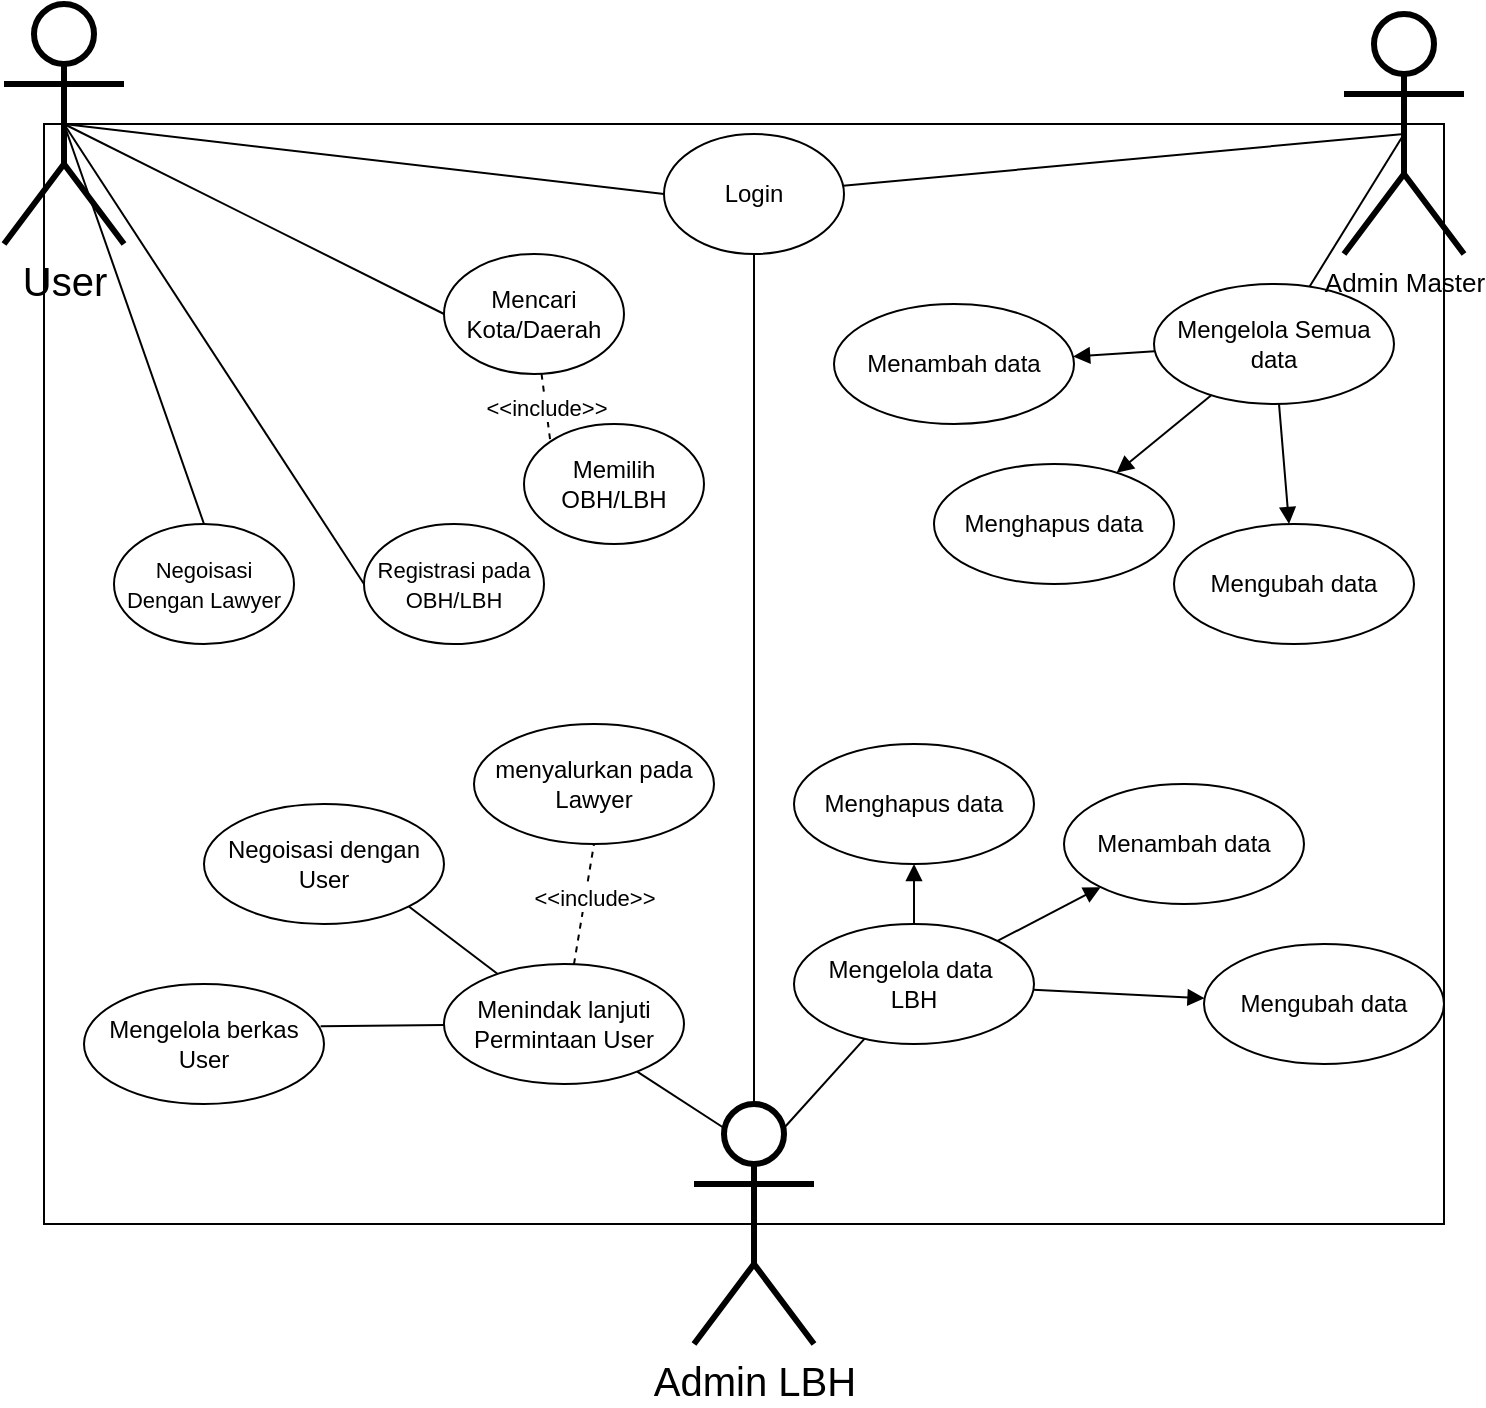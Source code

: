 <mxfile version="26.1.0">
  <diagram name="Use Case" id="37OjQckd6P2DxGayJbFy">
    <mxGraphModel dx="2231" dy="1167" grid="1" gridSize="10" guides="1" tooltips="1" connect="1" arrows="1" fold="1" page="1" pageScale="1" pageWidth="827" pageHeight="1169" math="0" shadow="0">
      <root>
        <mxCell id="0" />
        <mxCell id="1" parent="0" />
        <mxCell id="QZHb6bbb9g_fA5QFOH83-53" value="" style="rounded=0;whiteSpace=wrap;html=1;" parent="1" vertex="1">
          <mxGeometry x="90" y="120" width="700" height="550" as="geometry" />
        </mxCell>
        <mxCell id="QZHb6bbb9g_fA5QFOH83-6" style="rounded=0;orthogonalLoop=1;jettySize=auto;html=1;endArrow=none;endFill=0;exitX=0.5;exitY=0.5;exitDx=0;exitDy=0;exitPerimeter=0;" parent="1" source="938T6bmS7ItEeZSsLUY4-3" target="QZHb6bbb9g_fA5QFOH83-4" edge="1">
          <mxGeometry relative="1" as="geometry">
            <mxPoint x="740" y="127.769" as="sourcePoint" />
          </mxGeometry>
        </mxCell>
        <mxCell id="QZHb6bbb9g_fA5QFOH83-11" style="rounded=0;orthogonalLoop=1;jettySize=auto;html=1;entryX=0;entryY=0.5;entryDx=0;entryDy=0;endArrow=none;endFill=0;exitX=0.5;exitY=0.5;exitDx=0;exitDy=0;exitPerimeter=0;" parent="1" source="938T6bmS7ItEeZSsLUY4-1" target="QZHb6bbb9g_fA5QFOH83-8" edge="1">
          <mxGeometry relative="1" as="geometry">
            <mxPoint x="160" y="141.875" as="sourcePoint" />
          </mxGeometry>
        </mxCell>
        <mxCell id="QZHb6bbb9g_fA5QFOH83-13" style="rounded=0;orthogonalLoop=1;jettySize=auto;html=1;entryX=0;entryY=0.5;entryDx=0;entryDy=0;endArrow=none;endFill=0;exitX=0.5;exitY=0.5;exitDx=0;exitDy=0;exitPerimeter=0;" parent="1" source="938T6bmS7ItEeZSsLUY4-1" target="QZHb6bbb9g_fA5QFOH83-10" edge="1">
          <mxGeometry relative="1" as="geometry">
            <mxPoint x="148.667" y="160" as="sourcePoint" />
          </mxGeometry>
        </mxCell>
        <mxCell id="QZHb6bbb9g_fA5QFOH83-29" style="rounded=0;orthogonalLoop=1;jettySize=auto;html=1;endArrow=none;endFill=0;entryX=0.5;entryY=0;entryDx=0;entryDy=0;entryPerimeter=0;" parent="1" source="QZHb6bbb9g_fA5QFOH83-4" target="938T6bmS7ItEeZSsLUY4-6" edge="1">
          <mxGeometry relative="1" as="geometry">
            <mxPoint x="446.393" y="610" as="targetPoint" />
          </mxGeometry>
        </mxCell>
        <mxCell id="QZHb6bbb9g_fA5QFOH83-4" value="Login" style="ellipse;whiteSpace=wrap;html=1;" parent="1" vertex="1">
          <mxGeometry x="400" y="125" width="90" height="60" as="geometry" />
        </mxCell>
        <mxCell id="QZHb6bbb9g_fA5QFOH83-5" style="rounded=0;orthogonalLoop=1;jettySize=auto;html=1;entryX=0;entryY=0.5;entryDx=0;entryDy=0;endArrow=none;endFill=0;exitX=0.5;exitY=0.5;exitDx=0;exitDy=0;exitPerimeter=0;" parent="1" target="QZHb6bbb9g_fA5QFOH83-4" edge="1" source="938T6bmS7ItEeZSsLUY4-1">
          <mxGeometry relative="1" as="geometry">
            <mxPoint x="125" y="144.705" as="sourcePoint" />
            <mxPoint x="384.01" y="165.3" as="targetPoint" />
          </mxGeometry>
        </mxCell>
        <mxCell id="QZHb6bbb9g_fA5QFOH83-15" style="rounded=0;orthogonalLoop=1;jettySize=auto;html=1;entryX=0;entryY=0;entryDx=0;entryDy=0;endArrow=none;endFill=0;dashed=1;" parent="1" source="QZHb6bbb9g_fA5QFOH83-8" target="QZHb6bbb9g_fA5QFOH83-9" edge="1">
          <mxGeometry relative="1" as="geometry" />
        </mxCell>
        <mxCell id="QZHb6bbb9g_fA5QFOH83-16" value="&amp;lt;&amp;lt;include&amp;gt;&amp;gt;" style="edgeLabel;html=1;align=center;verticalAlign=middle;resizable=0;points=[];" parent="QZHb6bbb9g_fA5QFOH83-15" vertex="1" connectable="0">
          <mxGeometry x="-0.372" y="-1" relative="1" as="geometry">
            <mxPoint x="2" y="6" as="offset" />
          </mxGeometry>
        </mxCell>
        <mxCell id="QZHb6bbb9g_fA5QFOH83-8" value="Mencari Kota/Daerah" style="ellipse;whiteSpace=wrap;html=1;" parent="1" vertex="1">
          <mxGeometry x="290" y="185" width="90" height="60" as="geometry" />
        </mxCell>
        <mxCell id="QZHb6bbb9g_fA5QFOH83-9" value="Memilih OBH/LBH" style="ellipse;whiteSpace=wrap;html=1;" parent="1" vertex="1">
          <mxGeometry x="330" y="270" width="90" height="60" as="geometry" />
        </mxCell>
        <mxCell id="QZHb6bbb9g_fA5QFOH83-10" value="&lt;font style=&quot;font-size: 11px;&quot;&gt;Registrasi pada OBH/LBH&lt;/font&gt;" style="ellipse;whiteSpace=wrap;html=1;" parent="1" vertex="1">
          <mxGeometry x="250" y="320" width="90" height="60" as="geometry" />
        </mxCell>
        <mxCell id="QZHb6bbb9g_fA5QFOH83-20" style="rounded=0;orthogonalLoop=1;jettySize=auto;html=1;endArrow=block;endFill=1;" parent="1" source="QZHb6bbb9g_fA5QFOH83-14" target="QZHb6bbb9g_fA5QFOH83-18" edge="1">
          <mxGeometry relative="1" as="geometry" />
        </mxCell>
        <mxCell id="QZHb6bbb9g_fA5QFOH83-21" style="rounded=0;orthogonalLoop=1;jettySize=auto;html=1;endArrow=block;endFill=1;" parent="1" source="QZHb6bbb9g_fA5QFOH83-14" target="QZHb6bbb9g_fA5QFOH83-17" edge="1">
          <mxGeometry relative="1" as="geometry" />
        </mxCell>
        <mxCell id="QZHb6bbb9g_fA5QFOH83-22" style="rounded=0;orthogonalLoop=1;jettySize=auto;html=1;endArrow=block;endFill=1;" parent="1" source="QZHb6bbb9g_fA5QFOH83-14" target="QZHb6bbb9g_fA5QFOH83-19" edge="1">
          <mxGeometry relative="1" as="geometry" />
        </mxCell>
        <mxCell id="QZHb6bbb9g_fA5QFOH83-14" value="Mengelola Semua data" style="ellipse;whiteSpace=wrap;html=1;" parent="1" vertex="1">
          <mxGeometry x="645" y="200" width="120" height="60" as="geometry" />
        </mxCell>
        <mxCell id="QZHb6bbb9g_fA5QFOH83-17" value="Menghapus data" style="ellipse;whiteSpace=wrap;html=1;" parent="1" vertex="1">
          <mxGeometry x="535" y="290" width="120" height="60" as="geometry" />
        </mxCell>
        <mxCell id="QZHb6bbb9g_fA5QFOH83-18" value="Menambah data" style="ellipse;whiteSpace=wrap;html=1;" parent="1" vertex="1">
          <mxGeometry x="485" y="210" width="120" height="60" as="geometry" />
        </mxCell>
        <mxCell id="QZHb6bbb9g_fA5QFOH83-19" value="Mengubah data" style="ellipse;whiteSpace=wrap;html=1;" parent="1" vertex="1">
          <mxGeometry x="655" y="320" width="120" height="60" as="geometry" />
        </mxCell>
        <mxCell id="QZHb6bbb9g_fA5QFOH83-30" style="rounded=0;orthogonalLoop=1;jettySize=auto;html=1;endArrow=block;endFill=1;" parent="1" source="QZHb6bbb9g_fA5QFOH83-33" target="QZHb6bbb9g_fA5QFOH83-35" edge="1">
          <mxGeometry relative="1" as="geometry" />
        </mxCell>
        <mxCell id="QZHb6bbb9g_fA5QFOH83-31" style="rounded=0;orthogonalLoop=1;jettySize=auto;html=1;endArrow=block;endFill=1;" parent="1" source="QZHb6bbb9g_fA5QFOH83-33" target="QZHb6bbb9g_fA5QFOH83-34" edge="1">
          <mxGeometry relative="1" as="geometry" />
        </mxCell>
        <mxCell id="QZHb6bbb9g_fA5QFOH83-32" style="rounded=0;orthogonalLoop=1;jettySize=auto;html=1;endArrow=block;endFill=1;" parent="1" source="QZHb6bbb9g_fA5QFOH83-33" target="QZHb6bbb9g_fA5QFOH83-36" edge="1">
          <mxGeometry relative="1" as="geometry" />
        </mxCell>
        <mxCell id="QZHb6bbb9g_fA5QFOH83-40" style="rounded=0;orthogonalLoop=1;jettySize=auto;html=1;endArrow=none;endFill=0;entryX=0.75;entryY=0.1;entryDx=0;entryDy=0;entryPerimeter=0;" parent="1" source="QZHb6bbb9g_fA5QFOH83-33" target="938T6bmS7ItEeZSsLUY4-6" edge="1">
          <mxGeometry relative="1" as="geometry">
            <mxPoint x="462.75" y="617" as="targetPoint" />
          </mxGeometry>
        </mxCell>
        <mxCell id="QZHb6bbb9g_fA5QFOH83-33" value="Mengelola data&amp;nbsp;&lt;div&gt;LBH&lt;/div&gt;" style="ellipse;whiteSpace=wrap;html=1;" parent="1" vertex="1">
          <mxGeometry x="465" y="520" width="120" height="60" as="geometry" />
        </mxCell>
        <mxCell id="QZHb6bbb9g_fA5QFOH83-34" value="Menghapus data" style="ellipse;whiteSpace=wrap;html=1;" parent="1" vertex="1">
          <mxGeometry x="465" y="430" width="120" height="60" as="geometry" />
        </mxCell>
        <mxCell id="QZHb6bbb9g_fA5QFOH83-35" value="Menambah data" style="ellipse;whiteSpace=wrap;html=1;" parent="1" vertex="1">
          <mxGeometry x="600" y="450" width="120" height="60" as="geometry" />
        </mxCell>
        <mxCell id="QZHb6bbb9g_fA5QFOH83-36" value="Mengubah data" style="ellipse;whiteSpace=wrap;html=1;" parent="1" vertex="1">
          <mxGeometry x="670" y="530" width="120" height="60" as="geometry" />
        </mxCell>
        <mxCell id="QZHb6bbb9g_fA5QFOH83-45" style="rounded=0;orthogonalLoop=1;jettySize=auto;html=1;entryX=0.5;entryY=1;entryDx=0;entryDy=0;endArrow=none;endFill=0;dashed=1;" parent="1" source="QZHb6bbb9g_fA5QFOH83-41" target="QZHb6bbb9g_fA5QFOH83-42" edge="1">
          <mxGeometry relative="1" as="geometry" />
        </mxCell>
        <mxCell id="QZHb6bbb9g_fA5QFOH83-46" style="rounded=0;orthogonalLoop=1;jettySize=auto;html=1;entryX=1;entryY=1;entryDx=0;entryDy=0;endArrow=none;endFill=0;" parent="1" source="QZHb6bbb9g_fA5QFOH83-41" target="QZHb6bbb9g_fA5QFOH83-43" edge="1">
          <mxGeometry relative="1" as="geometry" />
        </mxCell>
        <mxCell id="QZHb6bbb9g_fA5QFOH83-41" value="Menindak lanjuti&lt;div&gt;Permintaan User&lt;/div&gt;" style="ellipse;whiteSpace=wrap;html=1;" parent="1" vertex="1">
          <mxGeometry x="290" y="540" width="120" height="60" as="geometry" />
        </mxCell>
        <mxCell id="QZHb6bbb9g_fA5QFOH83-42" value="menyalurkan pada Lawyer" style="ellipse;whiteSpace=wrap;html=1;" parent="1" vertex="1">
          <mxGeometry x="305" y="420" width="120" height="60" as="geometry" />
        </mxCell>
        <mxCell id="QZHb6bbb9g_fA5QFOH83-43" value="Negoisasi dengan User" style="ellipse;whiteSpace=wrap;html=1;" parent="1" vertex="1">
          <mxGeometry x="170" y="460" width="120" height="60" as="geometry" />
        </mxCell>
        <mxCell id="QZHb6bbb9g_fA5QFOH83-44" value="Mengelola berkas User" style="ellipse;whiteSpace=wrap;html=1;" parent="1" vertex="1">
          <mxGeometry x="110" y="550" width="120" height="60" as="geometry" />
        </mxCell>
        <mxCell id="QZHb6bbb9g_fA5QFOH83-47" style="rounded=0;orthogonalLoop=1;jettySize=auto;html=1;entryX=0.986;entryY=0.353;entryDx=0;entryDy=0;entryPerimeter=0;endArrow=none;endFill=0;" parent="1" source="QZHb6bbb9g_fA5QFOH83-41" target="QZHb6bbb9g_fA5QFOH83-44" edge="1">
          <mxGeometry relative="1" as="geometry" />
        </mxCell>
        <mxCell id="QZHb6bbb9g_fA5QFOH83-51" style="rounded=0;orthogonalLoop=1;jettySize=auto;html=1;entryX=0.25;entryY=0.1;entryDx=0;entryDy=0;entryPerimeter=0;endArrow=none;endFill=0;" parent="1" source="QZHb6bbb9g_fA5QFOH83-41" target="938T6bmS7ItEeZSsLUY4-6" edge="1">
          <mxGeometry relative="1" as="geometry">
            <mxPoint x="430.25" y="617" as="targetPoint" />
          </mxGeometry>
        </mxCell>
        <mxCell id="3_1crFeaQehhnNhESQrb-2" style="rounded=0;orthogonalLoop=1;jettySize=auto;html=1;entryX=0.5;entryY=0;entryDx=0;entryDy=0;endArrow=none;startFill=0;exitX=0.5;exitY=0.5;exitDx=0;exitDy=0;exitPerimeter=0;" parent="1" source="938T6bmS7ItEeZSsLUY4-1" target="3_1crFeaQehhnNhESQrb-1" edge="1">
          <mxGeometry relative="1" as="geometry">
            <mxPoint x="137" y="160" as="sourcePoint" />
          </mxGeometry>
        </mxCell>
        <mxCell id="3_1crFeaQehhnNhESQrb-1" value="&lt;font style=&quot;font-size: 11px;&quot;&gt;Negoisasi&lt;/font&gt;&lt;div&gt;&lt;font style=&quot;font-size: 11px;&quot;&gt;Dengan Lawyer&lt;/font&gt;&lt;/div&gt;" style="ellipse;whiteSpace=wrap;html=1;" parent="1" vertex="1">
          <mxGeometry x="125" y="320" width="90" height="60" as="geometry" />
        </mxCell>
        <mxCell id="3_1crFeaQehhnNhESQrb-3" value="&amp;lt;&amp;lt;include&amp;gt;&amp;gt;" style="edgeLabel;html=1;align=center;verticalAlign=middle;resizable=0;points=[];" parent="1" vertex="1" connectable="0">
          <mxGeometry x="365.004" y="507.0" as="geometry" />
        </mxCell>
        <mxCell id="938T6bmS7ItEeZSsLUY4-1" value="&lt;font style=&quot;font-size: 20px;&quot;&gt;User&lt;/font&gt;" style="shape=umlActor;verticalLabelPosition=bottom;verticalAlign=top;html=1;outlineConnect=0;strokeWidth=3;" vertex="1" parent="1">
          <mxGeometry x="70" y="60" width="60" height="120" as="geometry" />
        </mxCell>
        <mxCell id="938T6bmS7ItEeZSsLUY4-3" value="&lt;font style=&quot;font-size: 13px;&quot;&gt;Admin Master&lt;/font&gt;" style="shape=umlActor;verticalLabelPosition=bottom;verticalAlign=top;html=1;outlineConnect=0;strokeWidth=3;" vertex="1" parent="1">
          <mxGeometry x="740" y="65" width="60" height="120" as="geometry" />
        </mxCell>
        <mxCell id="938T6bmS7ItEeZSsLUY4-5" style="rounded=0;orthogonalLoop=1;jettySize=auto;html=1;entryX=0.5;entryY=0.5;entryDx=0;entryDy=0;entryPerimeter=0;endArrow=none;startFill=0;strokeWidth=1;" edge="1" parent="1" source="QZHb6bbb9g_fA5QFOH83-14" target="938T6bmS7ItEeZSsLUY4-3">
          <mxGeometry relative="1" as="geometry" />
        </mxCell>
        <mxCell id="938T6bmS7ItEeZSsLUY4-6" value="&lt;font style=&quot;font-size: 20px;&quot;&gt;Admin LBH&lt;/font&gt;" style="shape=umlActor;verticalLabelPosition=bottom;verticalAlign=top;html=1;outlineConnect=0;strokeWidth=3;" vertex="1" parent="1">
          <mxGeometry x="415" y="610" width="60" height="120" as="geometry" />
        </mxCell>
      </root>
    </mxGraphModel>
  </diagram>
</mxfile>
